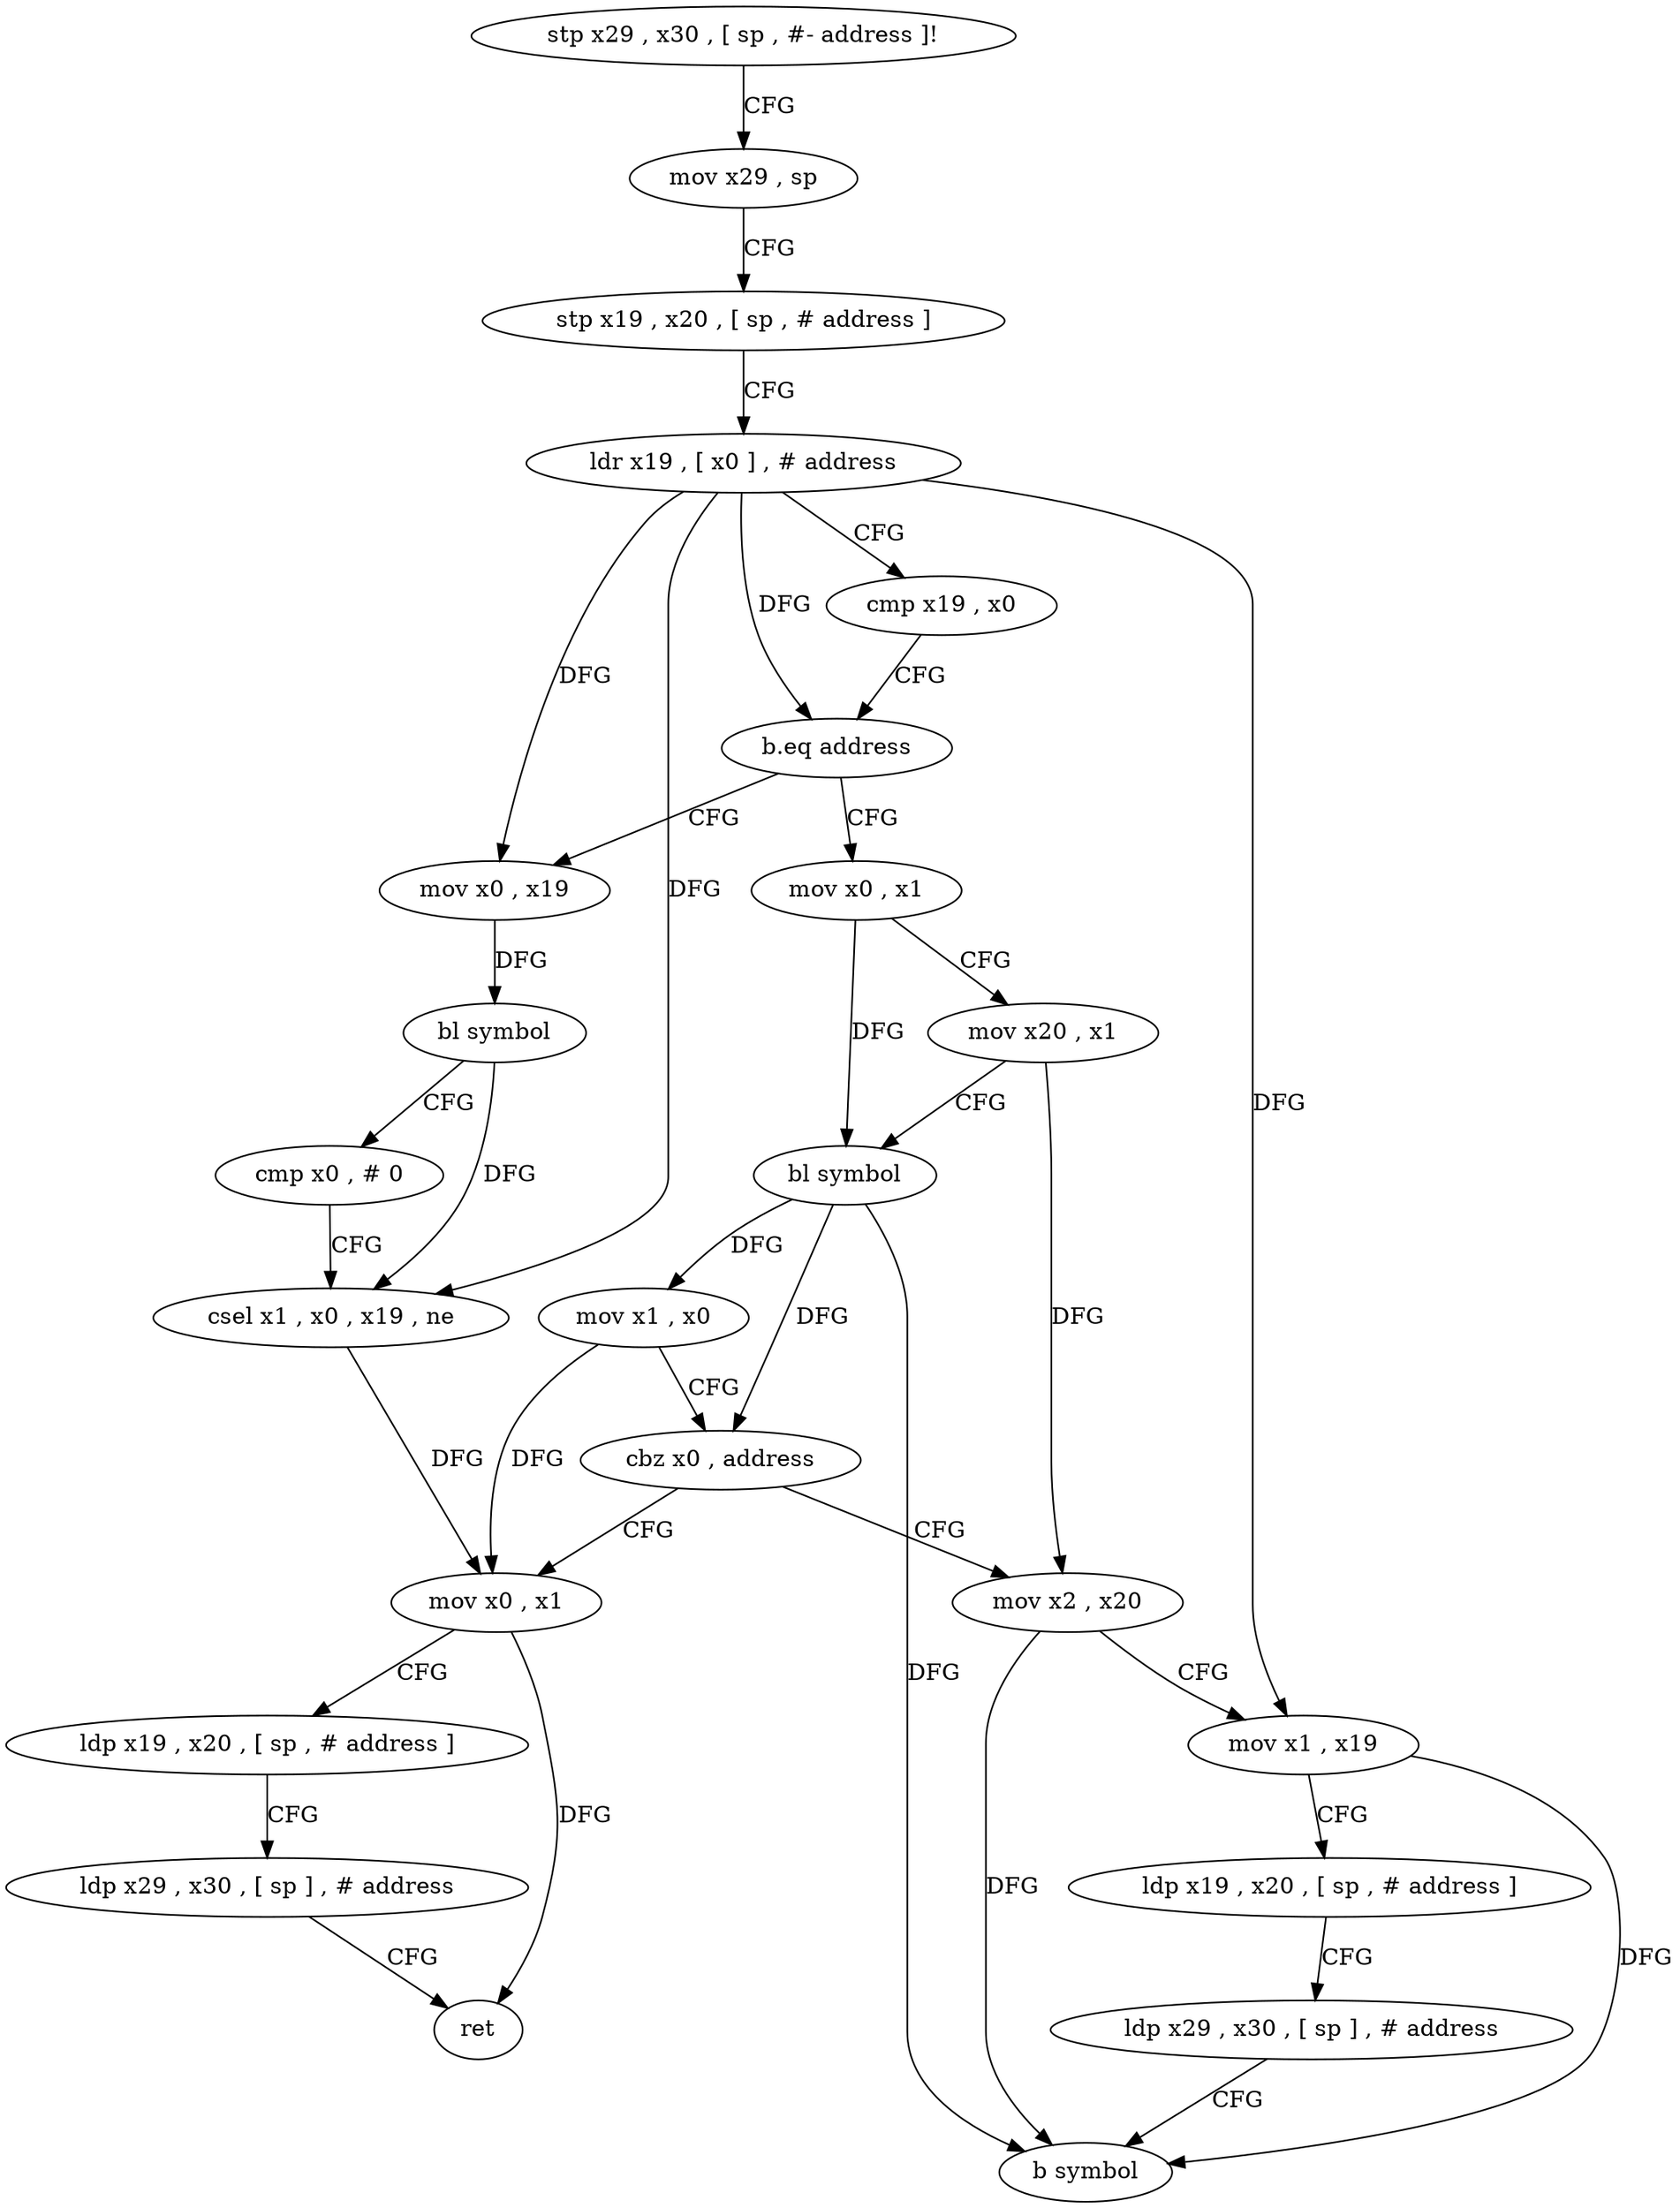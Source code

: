 digraph "func" {
"259616" [label = "stp x29 , x30 , [ sp , #- address ]!" ]
"259620" [label = "mov x29 , sp" ]
"259624" [label = "stp x19 , x20 , [ sp , # address ]" ]
"259628" [label = "ldr x19 , [ x0 ] , # address" ]
"259632" [label = "cmp x19 , x0" ]
"259636" [label = "b.eq address" ]
"259672" [label = "mov x0 , x1" ]
"259640" [label = "mov x0 , x19" ]
"259676" [label = "mov x20 , x1" ]
"259680" [label = "bl symbol" ]
"259684" [label = "mov x1 , x0" ]
"259688" [label = "cbz x0 , address" ]
"259656" [label = "mov x0 , x1" ]
"259692" [label = "mov x2 , x20" ]
"259644" [label = "bl symbol" ]
"259648" [label = "cmp x0 , # 0" ]
"259652" [label = "csel x1 , x0 , x19 , ne" ]
"259660" [label = "ldp x19 , x20 , [ sp , # address ]" ]
"259664" [label = "ldp x29 , x30 , [ sp ] , # address" ]
"259668" [label = "ret" ]
"259696" [label = "mov x1 , x19" ]
"259700" [label = "ldp x19 , x20 , [ sp , # address ]" ]
"259704" [label = "ldp x29 , x30 , [ sp ] , # address" ]
"259708" [label = "b symbol" ]
"259616" -> "259620" [ label = "CFG" ]
"259620" -> "259624" [ label = "CFG" ]
"259624" -> "259628" [ label = "CFG" ]
"259628" -> "259632" [ label = "CFG" ]
"259628" -> "259636" [ label = "DFG" ]
"259628" -> "259640" [ label = "DFG" ]
"259628" -> "259696" [ label = "DFG" ]
"259628" -> "259652" [ label = "DFG" ]
"259632" -> "259636" [ label = "CFG" ]
"259636" -> "259672" [ label = "CFG" ]
"259636" -> "259640" [ label = "CFG" ]
"259672" -> "259676" [ label = "CFG" ]
"259672" -> "259680" [ label = "DFG" ]
"259640" -> "259644" [ label = "DFG" ]
"259676" -> "259680" [ label = "CFG" ]
"259676" -> "259692" [ label = "DFG" ]
"259680" -> "259684" [ label = "DFG" ]
"259680" -> "259688" [ label = "DFG" ]
"259680" -> "259708" [ label = "DFG" ]
"259684" -> "259688" [ label = "CFG" ]
"259684" -> "259656" [ label = "DFG" ]
"259688" -> "259656" [ label = "CFG" ]
"259688" -> "259692" [ label = "CFG" ]
"259656" -> "259660" [ label = "CFG" ]
"259656" -> "259668" [ label = "DFG" ]
"259692" -> "259696" [ label = "CFG" ]
"259692" -> "259708" [ label = "DFG" ]
"259644" -> "259648" [ label = "CFG" ]
"259644" -> "259652" [ label = "DFG" ]
"259648" -> "259652" [ label = "CFG" ]
"259652" -> "259656" [ label = "DFG" ]
"259660" -> "259664" [ label = "CFG" ]
"259664" -> "259668" [ label = "CFG" ]
"259696" -> "259700" [ label = "CFG" ]
"259696" -> "259708" [ label = "DFG" ]
"259700" -> "259704" [ label = "CFG" ]
"259704" -> "259708" [ label = "CFG" ]
}
